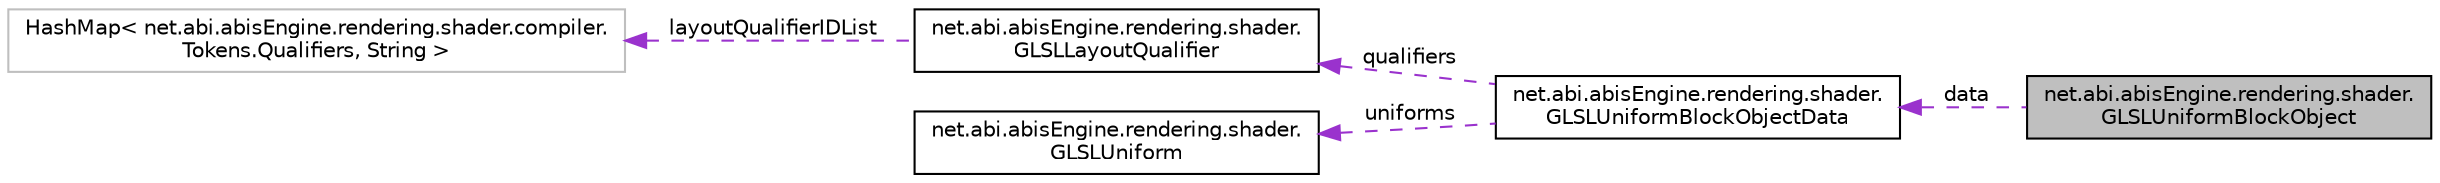 digraph "net.abi.abisEngine.rendering.shader.GLSLUniformBlockObject"
{
 // LATEX_PDF_SIZE
  edge [fontname="Helvetica",fontsize="10",labelfontname="Helvetica",labelfontsize="10"];
  node [fontname="Helvetica",fontsize="10",shape=record];
  rankdir="LR";
  Node1 [label="net.abi.abisEngine.rendering.shader.\lGLSLUniformBlockObject",height=0.2,width=0.4,color="black", fillcolor="grey75", style="filled", fontcolor="black",tooltip=" "];
  Node2 -> Node1 [dir="back",color="darkorchid3",fontsize="10",style="dashed",label=" data" ,fontname="Helvetica"];
  Node2 [label="net.abi.abisEngine.rendering.shader.\lGLSLUniformBlockObjectData",height=0.2,width=0.4,color="black", fillcolor="white", style="filled",URL="$d6/d0f/classnet_1_1abi_1_1abis_engine_1_1rendering_1_1shader_1_1_g_l_s_l_uniform_block_object_data.html",tooltip=" "];
  Node3 -> Node2 [dir="back",color="darkorchid3",fontsize="10",style="dashed",label=" qualifiers" ,fontname="Helvetica"];
  Node3 [label="net.abi.abisEngine.rendering.shader.\lGLSLLayoutQualifier",height=0.2,width=0.4,color="black", fillcolor="white", style="filled",URL="$de/d29/classnet_1_1abi_1_1abis_engine_1_1rendering_1_1shader_1_1_g_l_s_l_layout_qualifier.html",tooltip=" "];
  Node4 -> Node3 [dir="back",color="darkorchid3",fontsize="10",style="dashed",label=" layoutQualifierIDList" ,fontname="Helvetica"];
  Node4 [label="HashMap\< net.abi.abisEngine.rendering.shader.compiler.\lTokens.Qualifiers, String \>",height=0.2,width=0.4,color="grey75", fillcolor="white", style="filled",tooltip=" "];
  Node5 -> Node2 [dir="back",color="darkorchid3",fontsize="10",style="dashed",label=" uniforms" ,fontname="Helvetica"];
  Node5 [label="net.abi.abisEngine.rendering.shader.\lGLSLUniform",height=0.2,width=0.4,color="black", fillcolor="white", style="filled",URL="$dd/db1/classnet_1_1abi_1_1abis_engine_1_1rendering_1_1shader_1_1_g_l_s_l_uniform.html",tooltip=" "];
}
